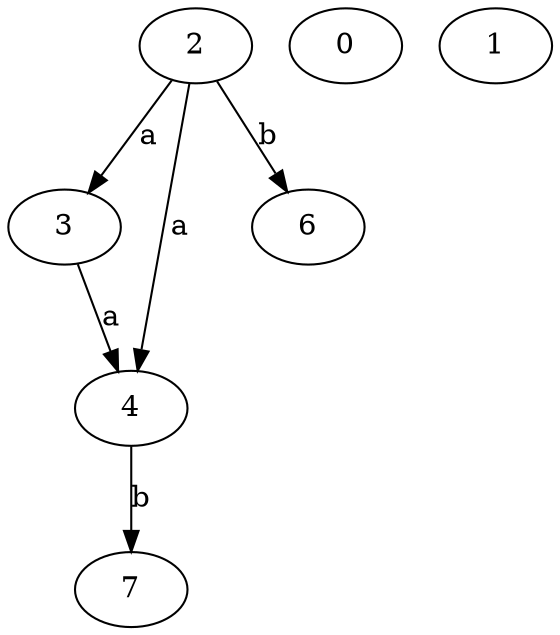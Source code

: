 strict digraph  {
2;
0;
1;
3;
4;
6;
7;
2 -> 3  [label=a];
2 -> 4  [label=a];
2 -> 6  [label=b];
3 -> 4  [label=a];
4 -> 7  [label=b];
}
